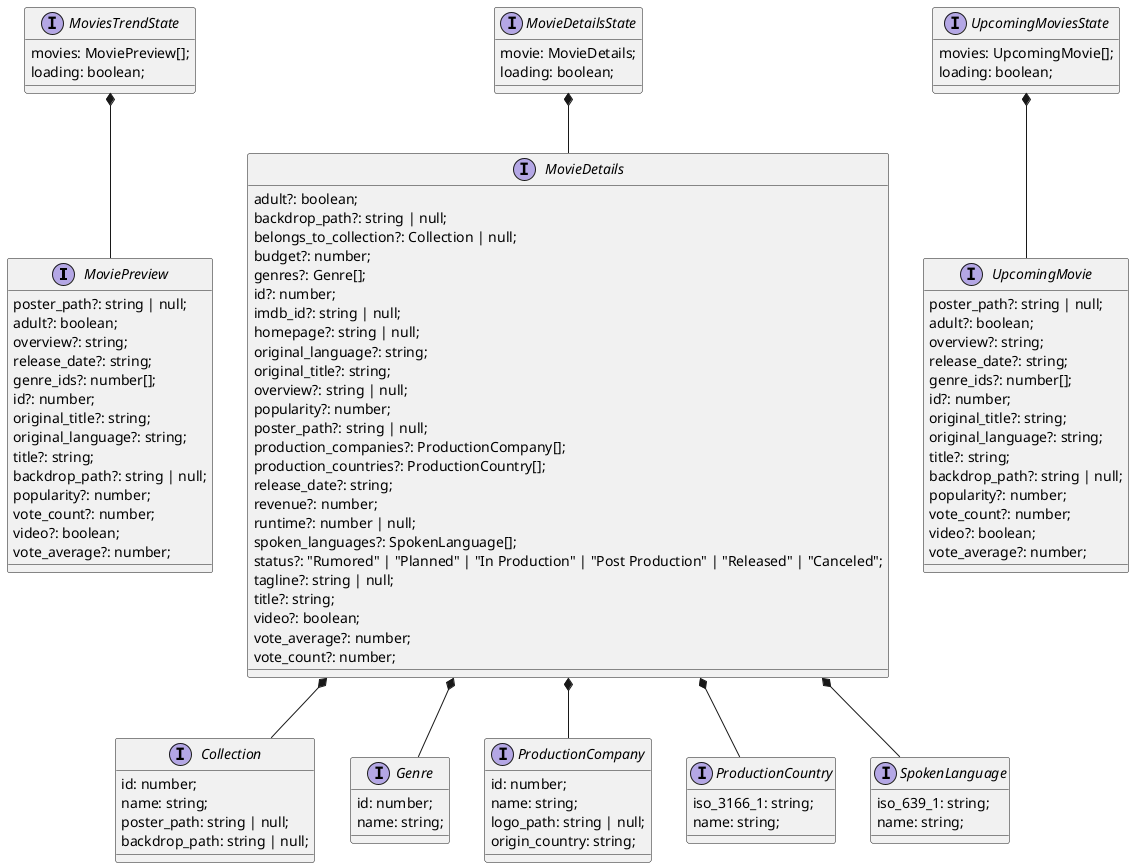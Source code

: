 @startuml entities

interface MoviePreview {
    poster_path?: string | null;
    adult?: boolean;
    overview?: string;
    release_date?: string;
    genre_ids?: number[];
    id?: number;
    original_title?: string;
    original_language?: string;
    title?: string;
    backdrop_path?: string | null;
    popularity?: number;
    vote_count?: number;
    video?: boolean;
    vote_average?: number;
}

interface MovieDetails {
    adult?: boolean;
    backdrop_path?: string | null;
    belongs_to_collection?: Collection | null;
    budget?: number;
    genres?: Genre[];
    id?: number;
    imdb_id?: string | null;
    homepage?: string | null;
    original_language?: string;
    original_title?: string;
    overview?: string | null;
    popularity?: number;
    poster_path?: string | null;
    production_companies?: ProductionCompany[];
    production_countries?: ProductionCountry[];
    release_date?: string;
    revenue?: number;
    runtime?: number | null;
    spoken_languages?: SpokenLanguage[];
    status?: "Rumored" | "Planned" | "In Production" | "Post Production" | "Released" | "Canceled";
    tagline?: string | null;
    title?: string;
    video?: boolean;
    vote_average?: number;
    vote_count?: number;

}

interface UpcomingMovie {
    poster_path?: string | null;
    adult?: boolean;
    overview?: string;
    release_date?: string;
    genre_ids?: number[];
    id?: number;
    original_title?: string;
    original_language?: string;
    title?: string;
    backdrop_path?: string | null;
    popularity?: number;
    vote_count?: number;
    video?: boolean;
    vote_average?: number;
}



interface Collection {
    id: number;
    name: string;
    poster_path: string | null;
    backdrop_path: string | null;
}

interface Genre {
    id: number;
    name: string;
}

interface ProductionCompany {
    id: number;
    name: string;
    logo_path: string | null;
    origin_country: string;
}

interface ProductionCountry {
    iso_3166_1: string;
    name: string;
}

interface SpokenLanguage {
    iso_639_1: string;
    name: string;
}


interface MoviesTrendState {
    movies: MoviePreview[];
    loading: boolean;
}

interface MovieDetailsState {
    movie: MovieDetails;
    loading: boolean;
}

interface UpcomingMoviesState {
    movies: UpcomingMovie[];
    loading: boolean;
}

MovieDetails *-- SpokenLanguage
MovieDetails *-- ProductionCountry
MovieDetails *-- ProductionCompany
MovieDetails *-- Collection
MovieDetails *-- Genre



MoviesTrendState *-- MoviePreview
MovieDetailsState *-- MovieDetails
UpcomingMoviesState *-- UpcomingMovie

@enduml entities
